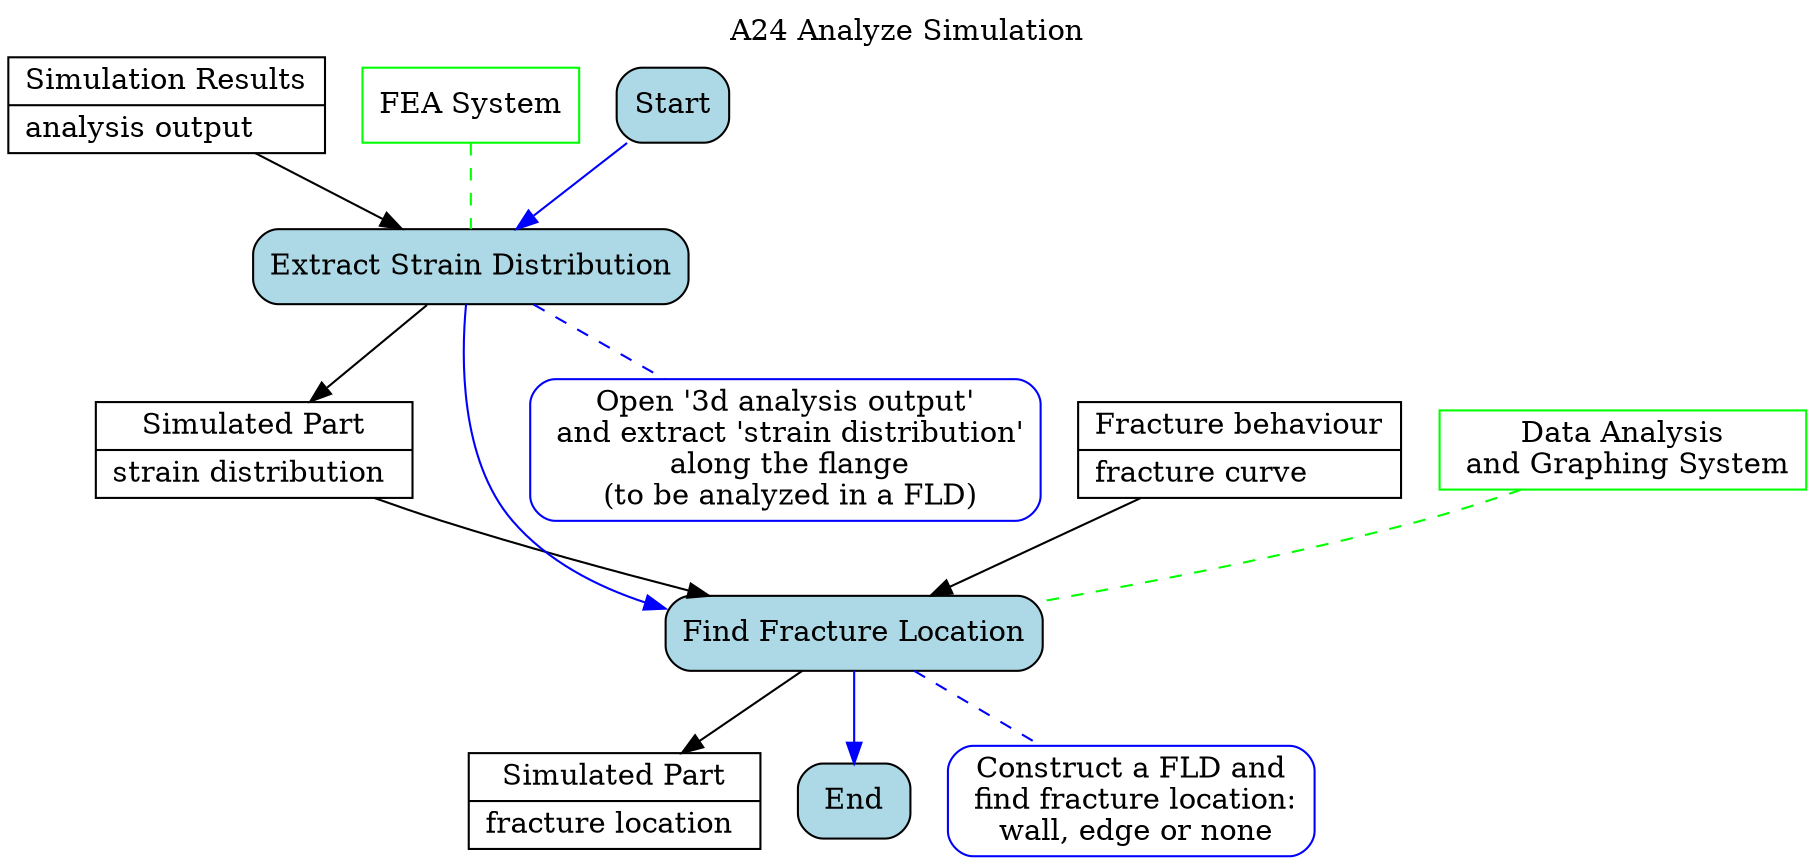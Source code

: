 digraph behaviourmodel {


# activity title
labelloc="t"
label="A24 Analyze Simulation"

# inputs and outputs
node [shape=record, style=filled, fillcolor=white, color=black]
sim_res [label="{Simulation Results | analysis output \l}"]
fracture [label="{Fracture behaviour | fracture curve \l}"]
part_sim_strain [label="{Simulated Part | strain distribution \l}"]
part_sim_frac [label="{Simulated Part | fracture location \l}"]

# mechanisms
node [shape=box, style=filled, fillcolor=white, color=green]
graf [label="Data Analysis\n and Graphing System"]
fea [label="FEA System"]

# tasks definition
node [shape=box, style="filled, rounded", fillcolor=lightblue, color=black]
Start
t1 [label="Extract Strain Distribution"]
t2 [label="Find Fracture Location"]
End

# rules
node [shape=box, style="filled, rounded", fillcolor=white, color=blue]
r1 [label="Open '3d analysis output'\n and extract 'strain distribution'\n along the flange\n (to be analyzed in a FLD)"]
r2 [label="Construct a FLD and\n find fracture location:\n wall, edge or none"]

# attaching rules
edge [dir=none, color=blue, style=dashed]
t1 -> r1
t2 -> r2

# task sequence
edge [dir=forward, color=blue, fontcolor=blue, style=solid]
Start -> t1
t1 -> t2
t2 -> End

# attaching mechanisms
edge [dir=none, color=green, style=dashed]
fea -> t1
graf -> t2

# attaching inputs and outputs
edge [dir=forward, color=black, fontcolor=black, style=solid]
sim_res -> t1 -> part_sim_strain
{part_sim_strain, fracture} -> t2 -> part_sim_frac

}

